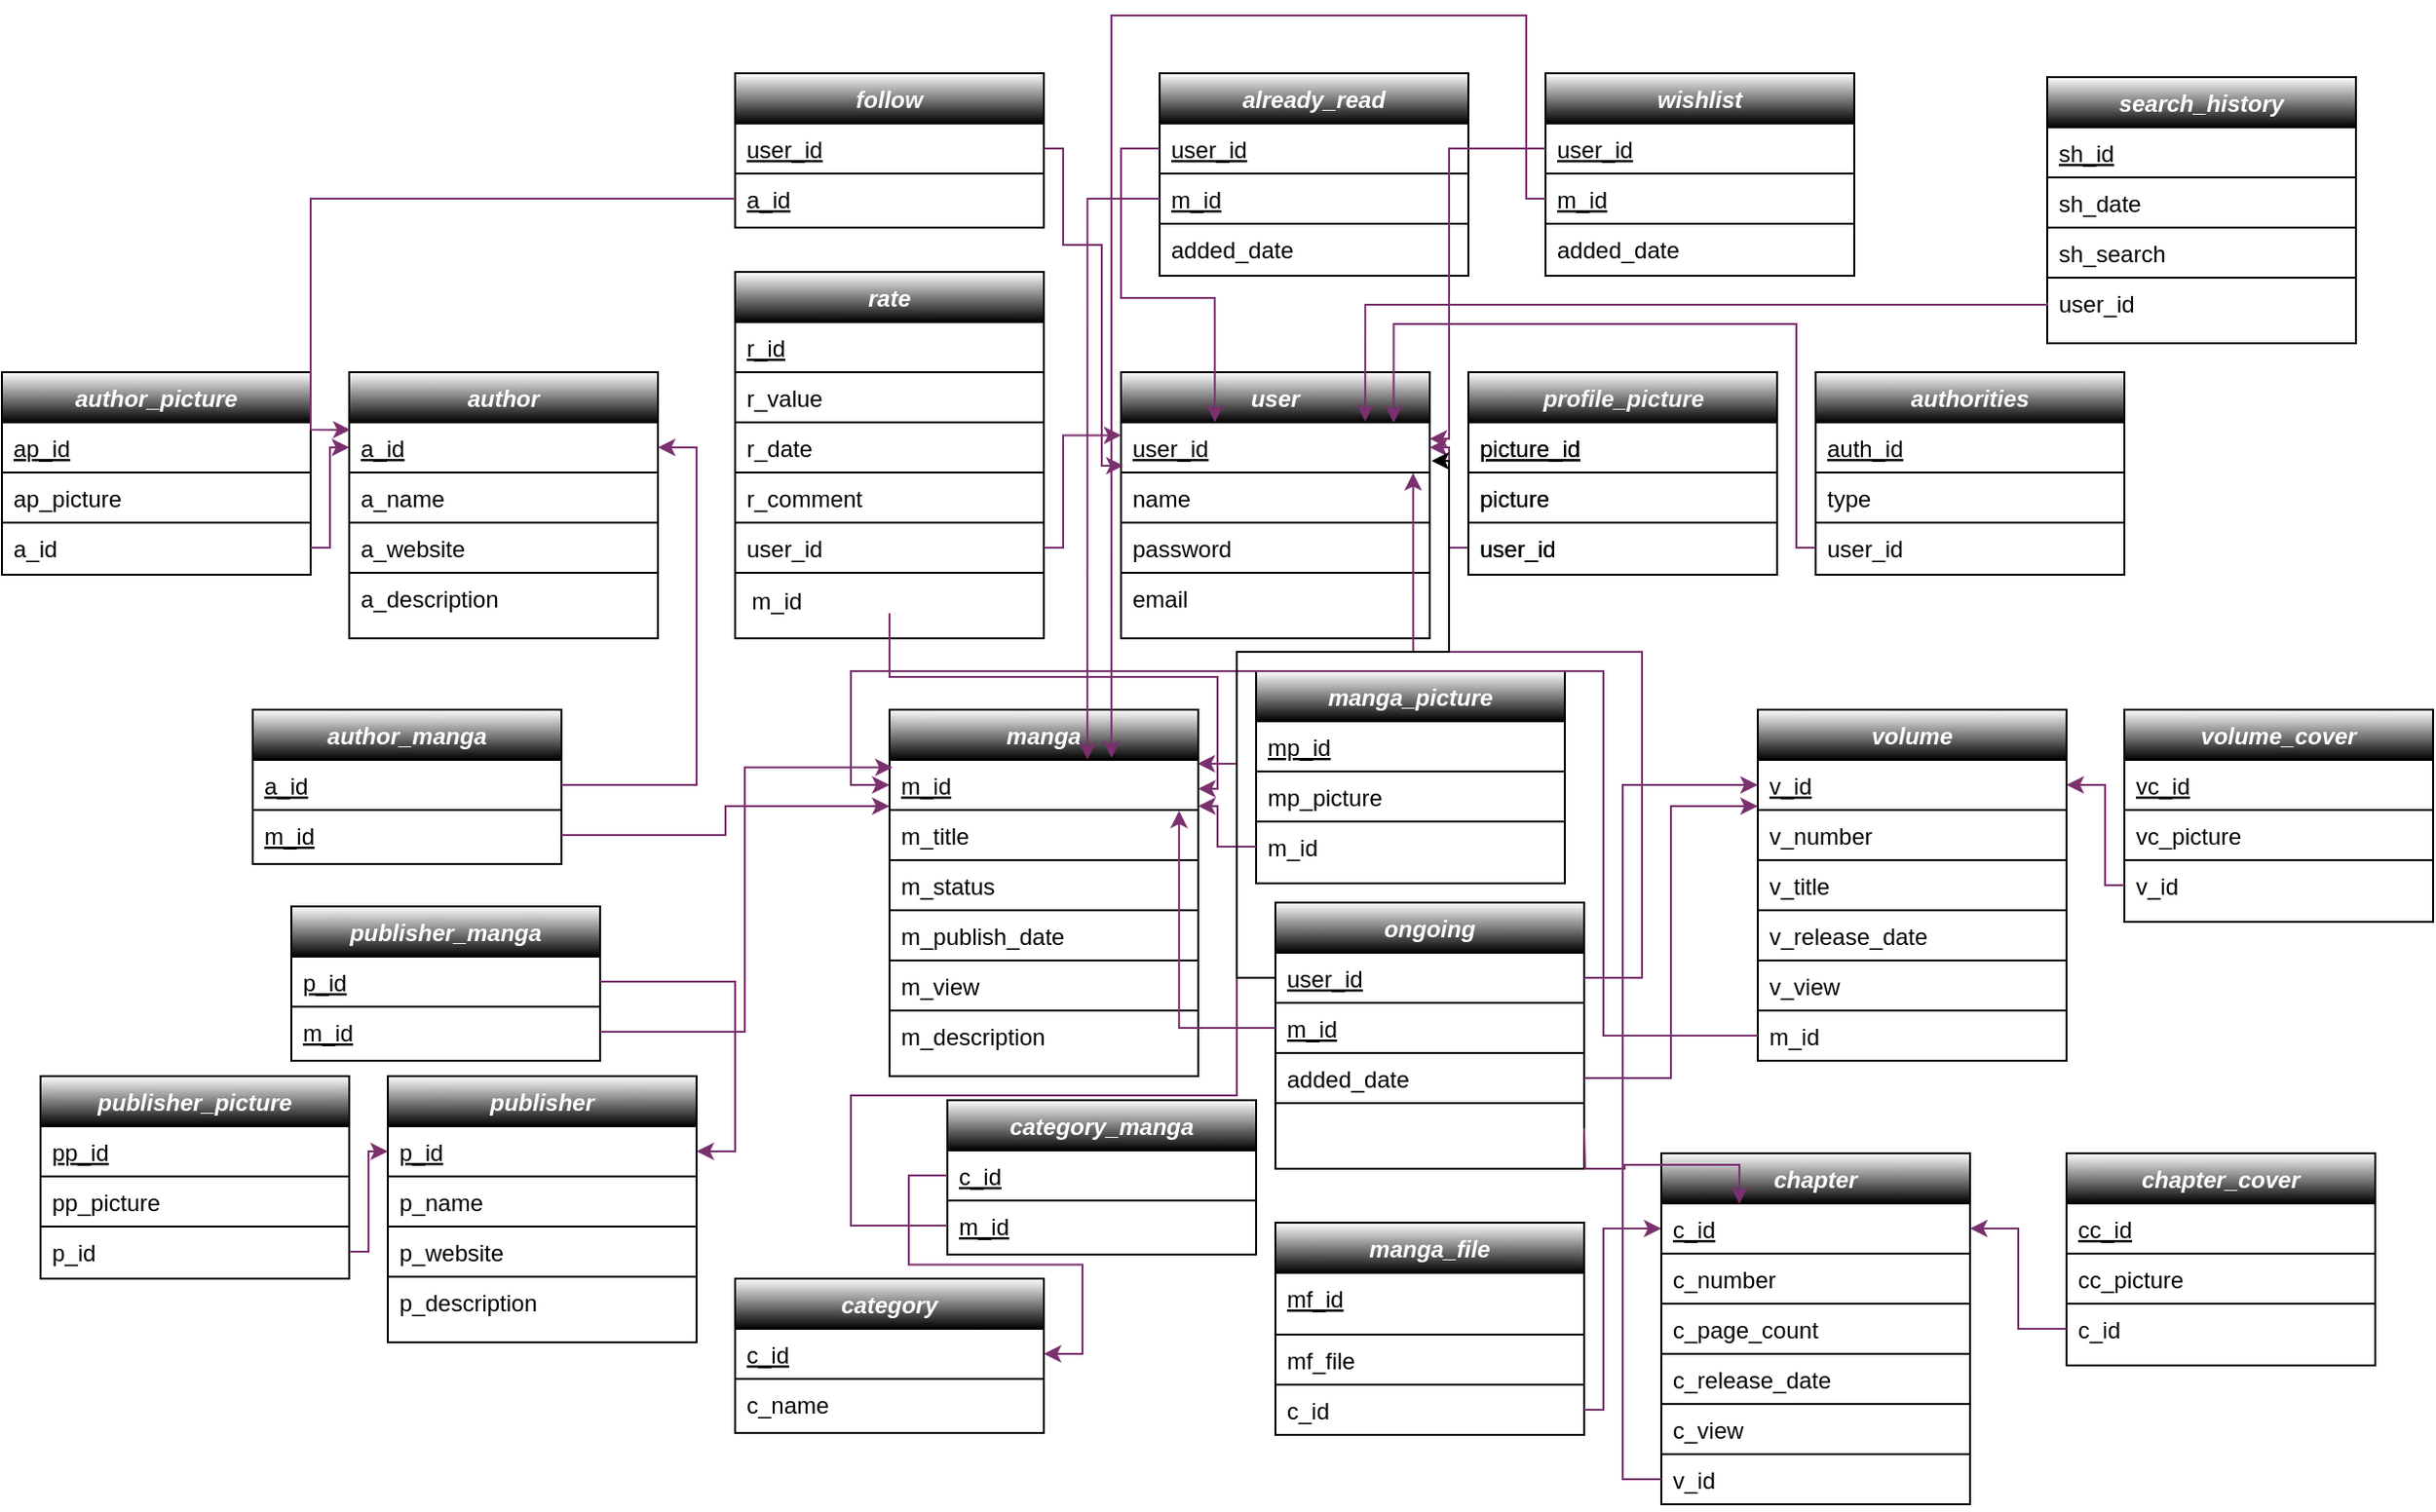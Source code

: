 <mxfile version="22.0.3" type="device">
  <diagram id="C5RBs43oDa-KdzZeNtuy" name="Page-1">
    <mxGraphModel dx="2501" dy="2005" grid="1" gridSize="10" guides="1" tooltips="1" connect="1" arrows="1" fold="1" page="1" pageScale="1" pageWidth="827" pageHeight="1169" math="0" shadow="0">
      <root>
        <mxCell id="WIyWlLk6GJQsqaUBKTNV-0" />
        <mxCell id="WIyWlLk6GJQsqaUBKTNV-1" parent="WIyWlLk6GJQsqaUBKTNV-0" />
        <mxCell id="0o2wM6-dMBCaULR7KCAT-18" value="manga" style="swimlane;fontStyle=3;align=center;verticalAlign=top;childLayout=stackLayout;horizontal=1;startSize=26;horizontalStack=0;resizeParent=1;resizeLast=0;collapsible=1;marginBottom=0;rounded=0;shadow=0;strokeWidth=1;gradientColor=default;fontColor=#FFFFFF;" parent="WIyWlLk6GJQsqaUBKTNV-1" vertex="1">
          <mxGeometry x="-120" y="190" width="160" height="190" as="geometry">
            <mxRectangle x="230" y="140" width="160" height="26" as="alternateBounds" />
          </mxGeometry>
        </mxCell>
        <mxCell id="0o2wM6-dMBCaULR7KCAT-19" value="m_id" style="text;align=left;verticalAlign=top;spacingLeft=4;spacingRight=4;overflow=hidden;rotatable=0;points=[[0,0.5],[1,0.5]];portConstraint=eastwest;fontStyle=4;strokeColor=default;" parent="0o2wM6-dMBCaULR7KCAT-18" vertex="1">
          <mxGeometry y="26" width="160" height="26" as="geometry" />
        </mxCell>
        <mxCell id="0o2wM6-dMBCaULR7KCAT-20" value="m_title" style="text;align=left;verticalAlign=top;spacingLeft=4;spacingRight=4;overflow=hidden;rotatable=0;points=[[0,0.5],[1,0.5]];portConstraint=eastwest;rounded=0;shadow=0;html=0;" parent="0o2wM6-dMBCaULR7KCAT-18" vertex="1">
          <mxGeometry y="52" width="160" height="26" as="geometry" />
        </mxCell>
        <mxCell id="0o2wM6-dMBCaULR7KCAT-21" value="m_status" style="text;align=left;verticalAlign=top;spacingLeft=4;spacingRight=4;overflow=hidden;rotatable=0;points=[[0,0.5],[1,0.5]];portConstraint=eastwest;rounded=0;shadow=0;html=0;strokeColor=default;" parent="0o2wM6-dMBCaULR7KCAT-18" vertex="1">
          <mxGeometry y="78" width="160" height="26" as="geometry" />
        </mxCell>
        <mxCell id="0o2wM6-dMBCaULR7KCAT-22" value="m_publish_date" style="text;align=left;verticalAlign=top;spacingLeft=4;spacingRight=4;overflow=hidden;rotatable=0;points=[[0,0.5],[1,0.5]];portConstraint=eastwest;rounded=0;shadow=0;html=0;strokeColor=default;" parent="0o2wM6-dMBCaULR7KCAT-18" vertex="1">
          <mxGeometry y="104" width="160" height="26" as="geometry" />
        </mxCell>
        <mxCell id="0o2wM6-dMBCaULR7KCAT-24" value="m_view" style="text;align=left;verticalAlign=top;spacingLeft=4;spacingRight=4;overflow=hidden;rotatable=0;points=[[0,0.5],[1,0.5]];portConstraint=eastwest;rounded=0;shadow=0;html=0;strokeColor=default;" parent="0o2wM6-dMBCaULR7KCAT-18" vertex="1">
          <mxGeometry y="130" width="160" height="26" as="geometry" />
        </mxCell>
        <mxCell id="0o2wM6-dMBCaULR7KCAT-25" value="m_description" style="text;align=left;verticalAlign=top;spacingLeft=4;spacingRight=4;overflow=hidden;rotatable=0;points=[[0,0.5],[1,0.5]];portConstraint=eastwest;rounded=0;shadow=0;html=0;strokeColor=none;" parent="WIyWlLk6GJQsqaUBKTNV-1" vertex="1">
          <mxGeometry x="-120" y="346" width="160" height="26" as="geometry" />
        </mxCell>
        <mxCell id="0o2wM6-dMBCaULR7KCAT-26" value="manga_picture" style="swimlane;fontStyle=3;align=center;verticalAlign=top;childLayout=stackLayout;horizontal=1;startSize=26;horizontalStack=0;resizeParent=1;resizeLast=0;collapsible=1;marginBottom=0;rounded=0;shadow=0;strokeWidth=1;fontColor=#FFFFFF;gradientColor=default;" parent="WIyWlLk6GJQsqaUBKTNV-1" vertex="1">
          <mxGeometry x="70" y="170" width="160" height="110" as="geometry">
            <mxRectangle x="130" y="380" width="160" height="26" as="alternateBounds" />
          </mxGeometry>
        </mxCell>
        <mxCell id="0o2wM6-dMBCaULR7KCAT-27" value="mp_id" style="text;align=left;verticalAlign=top;spacingLeft=4;spacingRight=4;overflow=hidden;rotatable=0;points=[[0,0.5],[1,0.5]];portConstraint=eastwest;strokeColor=default;fontStyle=4" parent="0o2wM6-dMBCaULR7KCAT-26" vertex="1">
          <mxGeometry y="26" width="160" height="26" as="geometry" />
        </mxCell>
        <mxCell id="0o2wM6-dMBCaULR7KCAT-28" value="mp_picture" style="text;align=left;verticalAlign=top;spacingLeft=4;spacingRight=4;overflow=hidden;rotatable=0;points=[[0,0.5],[1,0.5]];portConstraint=eastwest;rounded=0;shadow=0;html=0;strokeColor=default;" parent="0o2wM6-dMBCaULR7KCAT-26" vertex="1">
          <mxGeometry y="52" width="160" height="26" as="geometry" />
        </mxCell>
        <mxCell id="0o2wM6-dMBCaULR7KCAT-29" value="m_id" style="text;align=left;verticalAlign=top;spacingLeft=4;spacingRight=4;overflow=hidden;rotatable=0;points=[[0,0.5],[1,0.5]];portConstraint=eastwest;rounded=0;shadow=0;html=0;strokeColor=none;" parent="0o2wM6-dMBCaULR7KCAT-26" vertex="1">
          <mxGeometry y="78" width="160" height="26" as="geometry" />
        </mxCell>
        <mxCell id="0o2wM6-dMBCaULR7KCAT-31" style="edgeStyle=orthogonalEdgeStyle;rounded=0;orthogonalLoop=1;jettySize=auto;html=1;exitX=0;exitY=0.5;exitDx=0;exitDy=0;strokeColor=#7A316E;" parent="WIyWlLk6GJQsqaUBKTNV-1" source="0o2wM6-dMBCaULR7KCAT-29" target="0o2wM6-dMBCaULR7KCAT-19" edge="1">
          <mxGeometry relative="1" as="geometry">
            <Array as="points">
              <mxPoint x="50" y="261" />
              <mxPoint x="50" y="240" />
            </Array>
          </mxGeometry>
        </mxCell>
        <mxCell id="0o2wM6-dMBCaULR7KCAT-35" value="volume" style="swimlane;fontStyle=3;align=center;verticalAlign=top;childLayout=stackLayout;horizontal=1;startSize=26;horizontalStack=0;resizeParent=1;resizeLast=0;collapsible=1;marginBottom=0;rounded=0;shadow=0;strokeWidth=1;gradientColor=default;fontColor=#FFFFFF;" parent="WIyWlLk6GJQsqaUBKTNV-1" vertex="1">
          <mxGeometry x="330" y="190" width="160" height="182" as="geometry">
            <mxRectangle x="230" y="140" width="160" height="26" as="alternateBounds" />
          </mxGeometry>
        </mxCell>
        <mxCell id="0o2wM6-dMBCaULR7KCAT-36" value="v_id" style="text;align=left;verticalAlign=top;spacingLeft=4;spacingRight=4;overflow=hidden;rotatable=0;points=[[0,0.5],[1,0.5]];portConstraint=eastwest;fontStyle=4;strokeColor=default;" parent="0o2wM6-dMBCaULR7KCAT-35" vertex="1">
          <mxGeometry y="26" width="160" height="26" as="geometry" />
        </mxCell>
        <mxCell id="0o2wM6-dMBCaULR7KCAT-37" value="v_number" style="text;align=left;verticalAlign=top;spacingLeft=4;spacingRight=4;overflow=hidden;rotatable=0;points=[[0,0.5],[1,0.5]];portConstraint=eastwest;rounded=0;shadow=0;html=0;" parent="0o2wM6-dMBCaULR7KCAT-35" vertex="1">
          <mxGeometry y="52" width="160" height="26" as="geometry" />
        </mxCell>
        <mxCell id="0o2wM6-dMBCaULR7KCAT-38" value="v_title" style="text;align=left;verticalAlign=top;spacingLeft=4;spacingRight=4;overflow=hidden;rotatable=0;points=[[0,0.5],[1,0.5]];portConstraint=eastwest;rounded=0;shadow=0;html=0;strokeColor=default;" parent="0o2wM6-dMBCaULR7KCAT-35" vertex="1">
          <mxGeometry y="78" width="160" height="26" as="geometry" />
        </mxCell>
        <mxCell id="0o2wM6-dMBCaULR7KCAT-39" value="v_release_date" style="text;align=left;verticalAlign=top;spacingLeft=4;spacingRight=4;overflow=hidden;rotatable=0;points=[[0,0.5],[1,0.5]];portConstraint=eastwest;rounded=0;shadow=0;html=0;strokeColor=default;" parent="0o2wM6-dMBCaULR7KCAT-35" vertex="1">
          <mxGeometry y="104" width="160" height="26" as="geometry" />
        </mxCell>
        <mxCell id="0o2wM6-dMBCaULR7KCAT-40" value="v_view" style="text;align=left;verticalAlign=top;spacingLeft=4;spacingRight=4;overflow=hidden;rotatable=0;points=[[0,0.5],[1,0.5]];portConstraint=eastwest;rounded=0;shadow=0;html=0;strokeColor=default;" parent="0o2wM6-dMBCaULR7KCAT-35" vertex="1">
          <mxGeometry y="130" width="160" height="26" as="geometry" />
        </mxCell>
        <mxCell id="0o2wM6-dMBCaULR7KCAT-41" value="m_id" style="text;align=left;verticalAlign=top;spacingLeft=4;spacingRight=4;overflow=hidden;rotatable=0;points=[[0,0.5],[1,0.5]];portConstraint=eastwest;fontStyle=0;strokeColor=default;" parent="0o2wM6-dMBCaULR7KCAT-35" vertex="1">
          <mxGeometry y="156" width="160" height="26" as="geometry" />
        </mxCell>
        <mxCell id="0o2wM6-dMBCaULR7KCAT-43" value="volume_cover" style="swimlane;fontStyle=3;align=center;verticalAlign=top;childLayout=stackLayout;horizontal=1;startSize=26;horizontalStack=0;resizeParent=1;resizeLast=0;collapsible=1;marginBottom=0;rounded=0;shadow=0;strokeWidth=1;gradientColor=default;fontColor=#FFFFFF;" parent="WIyWlLk6GJQsqaUBKTNV-1" vertex="1">
          <mxGeometry x="520" y="190" width="160" height="110" as="geometry">
            <mxRectangle x="130" y="380" width="160" height="26" as="alternateBounds" />
          </mxGeometry>
        </mxCell>
        <mxCell id="0o2wM6-dMBCaULR7KCAT-44" value="vc_id" style="text;align=left;verticalAlign=top;spacingLeft=4;spacingRight=4;overflow=hidden;rotatable=0;points=[[0,0.5],[1,0.5]];portConstraint=eastwest;strokeColor=default;fontStyle=4" parent="0o2wM6-dMBCaULR7KCAT-43" vertex="1">
          <mxGeometry y="26" width="160" height="26" as="geometry" />
        </mxCell>
        <mxCell id="0o2wM6-dMBCaULR7KCAT-45" value="vc_picture" style="text;align=left;verticalAlign=top;spacingLeft=4;spacingRight=4;overflow=hidden;rotatable=0;points=[[0,0.5],[1,0.5]];portConstraint=eastwest;rounded=0;shadow=0;html=0;strokeColor=default;" parent="0o2wM6-dMBCaULR7KCAT-43" vertex="1">
          <mxGeometry y="52" width="160" height="26" as="geometry" />
        </mxCell>
        <mxCell id="0o2wM6-dMBCaULR7KCAT-46" value="v_id" style="text;align=left;verticalAlign=top;spacingLeft=4;spacingRight=4;overflow=hidden;rotatable=0;points=[[0,0.5],[1,0.5]];portConstraint=eastwest;rounded=0;shadow=0;html=0;strokeColor=none;" parent="0o2wM6-dMBCaULR7KCAT-43" vertex="1">
          <mxGeometry y="78" width="160" height="26" as="geometry" />
        </mxCell>
        <mxCell id="0o2wM6-dMBCaULR7KCAT-47" style="edgeStyle=orthogonalEdgeStyle;rounded=0;orthogonalLoop=1;jettySize=auto;html=1;exitX=0;exitY=0.5;exitDx=0;exitDy=0;entryX=1;entryY=0.5;entryDx=0;entryDy=0;strokeColor=#7A316E;" parent="WIyWlLk6GJQsqaUBKTNV-1" source="0o2wM6-dMBCaULR7KCAT-46" target="0o2wM6-dMBCaULR7KCAT-36" edge="1">
          <mxGeometry relative="1" as="geometry">
            <Array as="points">
              <mxPoint x="510" y="281" />
              <mxPoint x="510" y="229" />
            </Array>
          </mxGeometry>
        </mxCell>
        <mxCell id="0o2wM6-dMBCaULR7KCAT-53" value="profile_picture" style="swimlane;fontStyle=2;align=center;verticalAlign=top;childLayout=stackLayout;horizontal=1;startSize=26;horizontalStack=0;resizeParent=1;resizeLast=0;collapsible=1;marginBottom=0;rounded=0;shadow=0;strokeWidth=1;" parent="WIyWlLk6GJQsqaUBKTNV-1" vertex="1">
          <mxGeometry x="180" y="15" width="160" height="105" as="geometry">
            <mxRectangle x="230" y="140" width="160" height="26" as="alternateBounds" />
          </mxGeometry>
        </mxCell>
        <mxCell id="0o2wM6-dMBCaULR7KCAT-54" value="picture_id" style="text;align=left;verticalAlign=top;spacingLeft=4;spacingRight=4;overflow=hidden;rotatable=0;points=[[0,0.5],[1,0.5]];portConstraint=eastwest;fontStyle=4;strokeColor=default;" parent="0o2wM6-dMBCaULR7KCAT-53" vertex="1">
          <mxGeometry y="26" width="160" height="26" as="geometry" />
        </mxCell>
        <mxCell id="0o2wM6-dMBCaULR7KCAT-55" value="picture" style="text;align=left;verticalAlign=top;spacingLeft=4;spacingRight=4;overflow=hidden;rotatable=0;points=[[0,0.5],[1,0.5]];portConstraint=eastwest;rounded=0;shadow=0;html=0;strokeColor=default;" parent="0o2wM6-dMBCaULR7KCAT-53" vertex="1">
          <mxGeometry y="52" width="160" height="26" as="geometry" />
        </mxCell>
        <mxCell id="0o2wM6-dMBCaULR7KCAT-56" value="user_id" style="text;align=left;verticalAlign=top;spacingLeft=4;spacingRight=4;overflow=hidden;rotatable=0;points=[[0,0.5],[1,0.5]];portConstraint=eastwest;rounded=0;shadow=0;html=0;strokeColor=none;" parent="0o2wM6-dMBCaULR7KCAT-53" vertex="1">
          <mxGeometry y="78" width="160" height="26" as="geometry" />
        </mxCell>
        <mxCell id="0o2wM6-dMBCaULR7KCAT-62" style="edgeStyle=orthogonalEdgeStyle;rounded=0;orthogonalLoop=1;jettySize=auto;html=1;exitX=0;exitY=0.5;exitDx=0;exitDy=0;entryX=1;entryY=0.5;entryDx=0;entryDy=0;fillColor=#dae8fc;strokeColor=#7A316E;" parent="WIyWlLk6GJQsqaUBKTNV-1" source="0o2wM6-dMBCaULR7KCAT-56" target="0o2wM6-dMBCaULR7KCAT-49" edge="1">
          <mxGeometry relative="1" as="geometry">
            <Array as="points">
              <mxPoint x="170" y="106" />
              <mxPoint x="170" y="54" />
            </Array>
          </mxGeometry>
        </mxCell>
        <mxCell id="0o2wM6-dMBCaULR7KCAT-63" value="chapter" style="swimlane;fontStyle=3;align=center;verticalAlign=top;childLayout=stackLayout;horizontal=1;startSize=26;horizontalStack=0;resizeParent=1;resizeLast=0;collapsible=1;marginBottom=0;rounded=0;shadow=0;strokeWidth=1;fontColor=#FFFFFF;gradientColor=default;" parent="WIyWlLk6GJQsqaUBKTNV-1" vertex="1">
          <mxGeometry x="280" y="420" width="160" height="182" as="geometry">
            <mxRectangle x="230" y="140" width="160" height="26" as="alternateBounds" />
          </mxGeometry>
        </mxCell>
        <mxCell id="0o2wM6-dMBCaULR7KCAT-64" value="c_id" style="text;align=left;verticalAlign=top;spacingLeft=4;spacingRight=4;overflow=hidden;rotatable=0;points=[[0,0.5],[1,0.5]];portConstraint=eastwest;fontStyle=4;strokeColor=default;" parent="0o2wM6-dMBCaULR7KCAT-63" vertex="1">
          <mxGeometry y="26" width="160" height="26" as="geometry" />
        </mxCell>
        <mxCell id="0o2wM6-dMBCaULR7KCAT-65" value="c_number" style="text;align=left;verticalAlign=top;spacingLeft=4;spacingRight=4;overflow=hidden;rotatable=0;points=[[0,0.5],[1,0.5]];portConstraint=eastwest;rounded=0;shadow=0;html=0;" parent="0o2wM6-dMBCaULR7KCAT-63" vertex="1">
          <mxGeometry y="52" width="160" height="26" as="geometry" />
        </mxCell>
        <mxCell id="0o2wM6-dMBCaULR7KCAT-66" value="c_page_count" style="text;align=left;verticalAlign=top;spacingLeft=4;spacingRight=4;overflow=hidden;rotatable=0;points=[[0,0.5],[1,0.5]];portConstraint=eastwest;rounded=0;shadow=0;html=0;strokeColor=default;" parent="0o2wM6-dMBCaULR7KCAT-63" vertex="1">
          <mxGeometry y="78" width="160" height="26" as="geometry" />
        </mxCell>
        <mxCell id="0o2wM6-dMBCaULR7KCAT-67" value="c_release_date" style="text;align=left;verticalAlign=top;spacingLeft=4;spacingRight=4;overflow=hidden;rotatable=0;points=[[0,0.5],[1,0.5]];portConstraint=eastwest;rounded=0;shadow=0;html=0;strokeColor=default;" parent="0o2wM6-dMBCaULR7KCAT-63" vertex="1">
          <mxGeometry y="104" width="160" height="26" as="geometry" />
        </mxCell>
        <mxCell id="0o2wM6-dMBCaULR7KCAT-68" value="c_view" style="text;align=left;verticalAlign=top;spacingLeft=4;spacingRight=4;overflow=hidden;rotatable=0;points=[[0,0.5],[1,0.5]];portConstraint=eastwest;rounded=0;shadow=0;html=0;strokeColor=default;" parent="0o2wM6-dMBCaULR7KCAT-63" vertex="1">
          <mxGeometry y="130" width="160" height="26" as="geometry" />
        </mxCell>
        <mxCell id="0o2wM6-dMBCaULR7KCAT-69" value="v_id" style="text;align=left;verticalAlign=top;spacingLeft=4;spacingRight=4;overflow=hidden;rotatable=0;points=[[0,0.5],[1,0.5]];portConstraint=eastwest;fontStyle=0;strokeColor=default;" parent="0o2wM6-dMBCaULR7KCAT-63" vertex="1">
          <mxGeometry y="156" width="160" height="26" as="geometry" />
        </mxCell>
        <mxCell id="0o2wM6-dMBCaULR7KCAT-48" value="user" style="swimlane;fontStyle=3;align=center;verticalAlign=top;childLayout=stackLayout;horizontal=1;startSize=26;horizontalStack=0;resizeParent=1;resizeLast=0;collapsible=1;marginBottom=0;rounded=0;shadow=0;strokeWidth=1;fillColor=#FFFFFF;gradientColor=default;fontColor=#FFFFFF;" parent="WIyWlLk6GJQsqaUBKTNV-1" vertex="1">
          <mxGeometry y="15" width="160" height="138" as="geometry">
            <mxRectangle x="230" y="140" width="160" height="26" as="alternateBounds" />
          </mxGeometry>
        </mxCell>
        <mxCell id="0o2wM6-dMBCaULR7KCAT-49" value="user_id" style="text;align=left;verticalAlign=top;spacingLeft=4;spacingRight=4;overflow=hidden;rotatable=0;points=[[0,0.5],[1,0.5]];portConstraint=eastwest;fontStyle=4;strokeColor=default;" parent="0o2wM6-dMBCaULR7KCAT-48" vertex="1">
          <mxGeometry y="26" width="160" height="26" as="geometry" />
        </mxCell>
        <mxCell id="0o2wM6-dMBCaULR7KCAT-50" value="name" style="text;align=left;verticalAlign=top;spacingLeft=4;spacingRight=4;overflow=hidden;rotatable=0;points=[[0,0.5],[1,0.5]];portConstraint=eastwest;rounded=0;shadow=0;html=0;strokeColor=default;" parent="0o2wM6-dMBCaULR7KCAT-48" vertex="1">
          <mxGeometry y="52" width="160" height="26" as="geometry" />
        </mxCell>
        <mxCell id="0o2wM6-dMBCaULR7KCAT-52" value="password" style="text;align=left;verticalAlign=top;spacingLeft=4;spacingRight=4;overflow=hidden;rotatable=0;points=[[0,0.5],[1,0.5]];portConstraint=eastwest;rounded=0;shadow=0;html=0;strokeColor=default;" parent="0o2wM6-dMBCaULR7KCAT-48" vertex="1">
          <mxGeometry y="78" width="160" height="26" as="geometry" />
        </mxCell>
        <mxCell id="0o2wM6-dMBCaULR7KCAT-51" value="email" style="text;align=left;verticalAlign=top;spacingLeft=4;spacingRight=4;overflow=hidden;rotatable=0;points=[[0,0.5],[1,0.5]];portConstraint=eastwest;rounded=0;shadow=0;html=0;strokeColor=none;" parent="0o2wM6-dMBCaULR7KCAT-48" vertex="1">
          <mxGeometry y="104" width="160" height="26" as="geometry" />
        </mxCell>
        <mxCell id="0o2wM6-dMBCaULR7KCAT-71" style="edgeStyle=orthogonalEdgeStyle;rounded=0;orthogonalLoop=1;jettySize=auto;html=1;exitX=0;exitY=0.5;exitDx=0;exitDy=0;entryX=0;entryY=0.5;entryDx=0;entryDy=0;strokeColor=#7A316E;" parent="WIyWlLk6GJQsqaUBKTNV-1" source="0o2wM6-dMBCaULR7KCAT-69" target="0o2wM6-dMBCaULR7KCAT-36" edge="1">
          <mxGeometry relative="1" as="geometry" />
        </mxCell>
        <mxCell id="0o2wM6-dMBCaULR7KCAT-72" value="chapter_cover" style="swimlane;fontStyle=3;align=center;verticalAlign=top;childLayout=stackLayout;horizontal=1;startSize=26;horizontalStack=0;resizeParent=1;resizeLast=0;collapsible=1;marginBottom=0;rounded=0;shadow=0;strokeWidth=1;gradientColor=default;fontColor=#FFFFFF;" parent="WIyWlLk6GJQsqaUBKTNV-1" vertex="1">
          <mxGeometry x="490" y="420" width="160" height="110" as="geometry">
            <mxRectangle x="130" y="380" width="160" height="26" as="alternateBounds" />
          </mxGeometry>
        </mxCell>
        <mxCell id="0o2wM6-dMBCaULR7KCAT-73" value="cc_id" style="text;align=left;verticalAlign=top;spacingLeft=4;spacingRight=4;overflow=hidden;rotatable=0;points=[[0,0.5],[1,0.5]];portConstraint=eastwest;strokeColor=default;fontStyle=4" parent="0o2wM6-dMBCaULR7KCAT-72" vertex="1">
          <mxGeometry y="26" width="160" height="26" as="geometry" />
        </mxCell>
        <mxCell id="0o2wM6-dMBCaULR7KCAT-74" value="cc_picture" style="text;align=left;verticalAlign=top;spacingLeft=4;spacingRight=4;overflow=hidden;rotatable=0;points=[[0,0.5],[1,0.5]];portConstraint=eastwest;rounded=0;shadow=0;html=0;strokeColor=default;" parent="0o2wM6-dMBCaULR7KCAT-72" vertex="1">
          <mxGeometry y="52" width="160" height="26" as="geometry" />
        </mxCell>
        <mxCell id="0o2wM6-dMBCaULR7KCAT-75" value="c_id" style="text;align=left;verticalAlign=top;spacingLeft=4;spacingRight=4;overflow=hidden;rotatable=0;points=[[0,0.5],[1,0.5]];portConstraint=eastwest;rounded=0;shadow=0;html=0;strokeColor=none;" parent="0o2wM6-dMBCaULR7KCAT-72" vertex="1">
          <mxGeometry y="78" width="160" height="26" as="geometry" />
        </mxCell>
        <mxCell id="0o2wM6-dMBCaULR7KCAT-76" style="edgeStyle=orthogonalEdgeStyle;rounded=0;orthogonalLoop=1;jettySize=auto;html=1;exitX=0;exitY=0.5;exitDx=0;exitDy=0;entryX=1;entryY=0.5;entryDx=0;entryDy=0;strokeColor=#7A316E;" parent="WIyWlLk6GJQsqaUBKTNV-1" source="0o2wM6-dMBCaULR7KCAT-75" target="0o2wM6-dMBCaULR7KCAT-64" edge="1">
          <mxGeometry relative="1" as="geometry" />
        </mxCell>
        <mxCell id="0o2wM6-dMBCaULR7KCAT-77" value="manga_file" style="swimlane;fontStyle=3;align=center;verticalAlign=top;childLayout=stackLayout;horizontal=1;startSize=26;horizontalStack=0;resizeParent=1;resizeLast=0;collapsible=1;marginBottom=0;rounded=0;shadow=0;strokeWidth=1;fontColor=#FFFFFF;gradientColor=default;" parent="WIyWlLk6GJQsqaUBKTNV-1" vertex="1">
          <mxGeometry x="80" y="456" width="160" height="110" as="geometry">
            <mxRectangle x="130" y="380" width="160" height="26" as="alternateBounds" />
          </mxGeometry>
        </mxCell>
        <mxCell id="0o2wM6-dMBCaULR7KCAT-78" value="mf_id" style="text;align=left;verticalAlign=top;spacingLeft=4;spacingRight=4;overflow=hidden;rotatable=0;points=[[0,0.5],[1,0.5]];portConstraint=eastwest;strokeColor=default;fontStyle=4" parent="0o2wM6-dMBCaULR7KCAT-77" vertex="1">
          <mxGeometry y="26" width="160" height="32" as="geometry" />
        </mxCell>
        <mxCell id="0o2wM6-dMBCaULR7KCAT-79" value="mf_file" style="text;align=left;verticalAlign=top;spacingLeft=4;spacingRight=4;overflow=hidden;rotatable=0;points=[[0,0.5],[1,0.5]];portConstraint=eastwest;rounded=0;shadow=0;html=0;strokeColor=default;" parent="0o2wM6-dMBCaULR7KCAT-77" vertex="1">
          <mxGeometry y="58" width="160" height="26" as="geometry" />
        </mxCell>
        <mxCell id="0o2wM6-dMBCaULR7KCAT-80" value="c_id" style="text;align=left;verticalAlign=top;spacingLeft=4;spacingRight=4;overflow=hidden;rotatable=0;points=[[0,0.5],[1,0.5]];portConstraint=eastwest;rounded=0;shadow=0;html=0;strokeColor=none;" parent="0o2wM6-dMBCaULR7KCAT-77" vertex="1">
          <mxGeometry y="84" width="160" height="26" as="geometry" />
        </mxCell>
        <mxCell id="0o2wM6-dMBCaULR7KCAT-84" value="author" style="swimlane;fontStyle=3;align=center;verticalAlign=top;childLayout=stackLayout;horizontal=1;startSize=26;horizontalStack=0;resizeParent=1;resizeLast=0;collapsible=1;marginBottom=0;rounded=0;shadow=0;strokeWidth=1;gradientColor=default;fontColor=#FFFFFF;" parent="WIyWlLk6GJQsqaUBKTNV-1" vertex="1">
          <mxGeometry x="-400" y="15" width="160" height="138" as="geometry">
            <mxRectangle x="230" y="140" width="160" height="26" as="alternateBounds" />
          </mxGeometry>
        </mxCell>
        <mxCell id="0o2wM6-dMBCaULR7KCAT-85" value="a_id" style="text;align=left;verticalAlign=top;spacingLeft=4;spacingRight=4;overflow=hidden;rotatable=0;points=[[0,0.5],[1,0.5]];portConstraint=eastwest;fontStyle=4;strokeColor=default;" parent="0o2wM6-dMBCaULR7KCAT-84" vertex="1">
          <mxGeometry y="26" width="160" height="26" as="geometry" />
        </mxCell>
        <mxCell id="0o2wM6-dMBCaULR7KCAT-86" value="a_name" style="text;align=left;verticalAlign=top;spacingLeft=4;spacingRight=4;overflow=hidden;rotatable=0;points=[[0,0.5],[1,0.5]];portConstraint=eastwest;rounded=0;shadow=0;html=0;strokeColor=default;" parent="0o2wM6-dMBCaULR7KCAT-84" vertex="1">
          <mxGeometry y="52" width="160" height="26" as="geometry" />
        </mxCell>
        <mxCell id="0o2wM6-dMBCaULR7KCAT-87" value="a_website" style="text;align=left;verticalAlign=top;spacingLeft=4;spacingRight=4;overflow=hidden;rotatable=0;points=[[0,0.5],[1,0.5]];portConstraint=eastwest;rounded=0;shadow=0;html=0;strokeColor=default;" parent="0o2wM6-dMBCaULR7KCAT-84" vertex="1">
          <mxGeometry y="78" width="160" height="26" as="geometry" />
        </mxCell>
        <mxCell id="0o2wM6-dMBCaULR7KCAT-88" value="a_description" style="text;align=left;verticalAlign=top;spacingLeft=4;spacingRight=4;overflow=hidden;rotatable=0;points=[[0,0.5],[1,0.5]];portConstraint=eastwest;rounded=0;shadow=0;html=0;strokeColor=none;" parent="0o2wM6-dMBCaULR7KCAT-84" vertex="1">
          <mxGeometry y="104" width="160" height="26" as="geometry" />
        </mxCell>
        <mxCell id="0o2wM6-dMBCaULR7KCAT-90" value="profile_picture" style="swimlane;fontStyle=3;align=center;verticalAlign=top;childLayout=stackLayout;horizontal=1;startSize=26;horizontalStack=0;resizeParent=1;resizeLast=0;collapsible=1;marginBottom=0;rounded=0;shadow=0;strokeWidth=1;fontColor=#F7F7F7;gradientColor=default;html=1;" parent="WIyWlLk6GJQsqaUBKTNV-1" vertex="1">
          <mxGeometry x="180" y="15" width="160" height="105" as="geometry">
            <mxRectangle x="230" y="140" width="160" height="26" as="alternateBounds" />
          </mxGeometry>
        </mxCell>
        <mxCell id="0o2wM6-dMBCaULR7KCAT-91" value="picture_id" style="text;align=left;verticalAlign=top;spacingLeft=4;spacingRight=4;overflow=hidden;rotatable=0;points=[[0,0.5],[1,0.5]];portConstraint=eastwest;fontStyle=4;strokeColor=default;" parent="0o2wM6-dMBCaULR7KCAT-90" vertex="1">
          <mxGeometry y="26" width="160" height="26" as="geometry" />
        </mxCell>
        <mxCell id="0o2wM6-dMBCaULR7KCAT-92" value="picture" style="text;align=left;verticalAlign=top;spacingLeft=4;spacingRight=4;overflow=hidden;rotatable=0;points=[[0,0.5],[1,0.5]];portConstraint=eastwest;rounded=0;shadow=0;html=0;strokeColor=default;" parent="0o2wM6-dMBCaULR7KCAT-90" vertex="1">
          <mxGeometry y="52" width="160" height="26" as="geometry" />
        </mxCell>
        <mxCell id="0o2wM6-dMBCaULR7KCAT-93" value="user_id" style="text;align=left;verticalAlign=top;spacingLeft=4;spacingRight=4;overflow=hidden;rotatable=0;points=[[0,0.5],[1,0.5]];portConstraint=eastwest;rounded=0;shadow=0;html=0;strokeColor=none;" parent="0o2wM6-dMBCaULR7KCAT-90" vertex="1">
          <mxGeometry y="78" width="160" height="26" as="geometry" />
        </mxCell>
        <mxCell id="0o2wM6-dMBCaULR7KCAT-94" value="author_picture" style="swimlane;fontStyle=3;align=center;verticalAlign=top;childLayout=stackLayout;horizontal=1;startSize=26;horizontalStack=0;resizeParent=1;resizeLast=0;collapsible=1;marginBottom=0;rounded=0;shadow=0;strokeWidth=1;swimlaneFillColor=none;gradientColor=default;fontColor=#FFFFFF;" parent="WIyWlLk6GJQsqaUBKTNV-1" vertex="1">
          <mxGeometry x="-580" y="15" width="160" height="105" as="geometry">
            <mxRectangle x="230" y="140" width="160" height="26" as="alternateBounds" />
          </mxGeometry>
        </mxCell>
        <mxCell id="0o2wM6-dMBCaULR7KCAT-95" value="ap_id" style="text;align=left;verticalAlign=top;spacingLeft=4;spacingRight=4;overflow=hidden;rotatable=0;points=[[0,0.5],[1,0.5]];portConstraint=eastwest;fontStyle=4;strokeColor=default;" parent="0o2wM6-dMBCaULR7KCAT-94" vertex="1">
          <mxGeometry y="26" width="160" height="26" as="geometry" />
        </mxCell>
        <mxCell id="0o2wM6-dMBCaULR7KCAT-96" value="ap_picture" style="text;align=left;verticalAlign=top;spacingLeft=4;spacingRight=4;overflow=hidden;rotatable=0;points=[[0,0.5],[1,0.5]];portConstraint=eastwest;rounded=0;shadow=0;html=0;strokeColor=default;" parent="0o2wM6-dMBCaULR7KCAT-94" vertex="1">
          <mxGeometry y="52" width="160" height="26" as="geometry" />
        </mxCell>
        <mxCell id="0o2wM6-dMBCaULR7KCAT-97" value="a_id" style="text;align=left;verticalAlign=top;spacingLeft=4;spacingRight=4;overflow=hidden;rotatable=0;points=[[0,0.5],[1,0.5]];portConstraint=eastwest;rounded=0;shadow=0;html=0;strokeColor=none;" parent="0o2wM6-dMBCaULR7KCAT-94" vertex="1">
          <mxGeometry y="78" width="160" height="26" as="geometry" />
        </mxCell>
        <mxCell id="0o2wM6-dMBCaULR7KCAT-99" style="edgeStyle=orthogonalEdgeStyle;rounded=0;orthogonalLoop=1;jettySize=auto;html=1;exitX=1;exitY=0.5;exitDx=0;exitDy=0;entryX=0;entryY=0.5;entryDx=0;entryDy=0;fillColor=#dae8fc;strokeColor=#7A316E;" parent="WIyWlLk6GJQsqaUBKTNV-1" source="0o2wM6-dMBCaULR7KCAT-97" target="0o2wM6-dMBCaULR7KCAT-85" edge="1">
          <mxGeometry relative="1" as="geometry">
            <Array as="points">
              <mxPoint x="-410" y="106" />
              <mxPoint x="-410" y="54" />
            </Array>
          </mxGeometry>
        </mxCell>
        <mxCell id="0o2wM6-dMBCaULR7KCAT-100" style="edgeStyle=orthogonalEdgeStyle;rounded=0;orthogonalLoop=1;jettySize=auto;html=1;exitX=0;exitY=0.5;exitDx=0;exitDy=0;entryX=0;entryY=0.5;entryDx=0;entryDy=0;strokeColor=#7A316E;" parent="WIyWlLk6GJQsqaUBKTNV-1" source="0o2wM6-dMBCaULR7KCAT-41" target="0o2wM6-dMBCaULR7KCAT-19" edge="1">
          <mxGeometry relative="1" as="geometry">
            <Array as="points">
              <mxPoint x="250" y="359" />
              <mxPoint x="250" y="170" />
              <mxPoint x="-140" y="170" />
              <mxPoint x="-140" y="229" />
            </Array>
          </mxGeometry>
        </mxCell>
        <mxCell id="0o2wM6-dMBCaULR7KCAT-101" value="author_manga" style="swimlane;fontStyle=3;align=center;verticalAlign=top;childLayout=stackLayout;horizontal=1;startSize=26;horizontalStack=0;resizeParent=1;resizeLast=0;collapsible=1;marginBottom=0;rounded=0;shadow=0;strokeWidth=1;gradientColor=default;fontColor=#FFFFFF;" parent="WIyWlLk6GJQsqaUBKTNV-1" vertex="1">
          <mxGeometry x="-450" y="190" width="160" height="80" as="geometry">
            <mxRectangle x="230" y="140" width="160" height="26" as="alternateBounds" />
          </mxGeometry>
        </mxCell>
        <mxCell id="0o2wM6-dMBCaULR7KCAT-102" value="a_id" style="text;align=left;verticalAlign=top;spacingLeft=4;spacingRight=4;overflow=hidden;rotatable=0;points=[[0,0.5],[1,0.5]];portConstraint=eastwest;fontStyle=4;strokeColor=default;" parent="0o2wM6-dMBCaULR7KCAT-101" vertex="1">
          <mxGeometry y="26" width="160" height="26" as="geometry" />
        </mxCell>
        <mxCell id="0o2wM6-dMBCaULR7KCAT-103" value="m_id" style="text;align=left;verticalAlign=top;spacingLeft=4;spacingRight=4;overflow=hidden;rotatable=0;points=[[0,0.5],[1,0.5]];portConstraint=eastwest;rounded=0;shadow=0;html=0;strokeColor=none;fontStyle=4" parent="0o2wM6-dMBCaULR7KCAT-101" vertex="1">
          <mxGeometry y="52" width="160" height="26" as="geometry" />
        </mxCell>
        <mxCell id="0o2wM6-dMBCaULR7KCAT-106" style="edgeStyle=orthogonalEdgeStyle;rounded=0;orthogonalLoop=1;jettySize=auto;html=1;exitX=1;exitY=0.5;exitDx=0;exitDy=0;entryX=0;entryY=-0.077;entryDx=0;entryDy=0;entryPerimeter=0;fillColor=#dae8fc;strokeColor=#7A316E;" parent="WIyWlLk6GJQsqaUBKTNV-1" source="0o2wM6-dMBCaULR7KCAT-103" target="0o2wM6-dMBCaULR7KCAT-20" edge="1">
          <mxGeometry relative="1" as="geometry" />
        </mxCell>
        <mxCell id="0o2wM6-dMBCaULR7KCAT-113" value="publisher" style="swimlane;fontStyle=3;align=center;verticalAlign=top;childLayout=stackLayout;horizontal=1;startSize=26;horizontalStack=0;resizeParent=1;resizeLast=0;collapsible=1;marginBottom=0;rounded=0;shadow=0;strokeWidth=1;fontColor=#FFFFFF;gradientColor=default;" parent="WIyWlLk6GJQsqaUBKTNV-1" vertex="1">
          <mxGeometry x="-380" y="380" width="160" height="138" as="geometry">
            <mxRectangle x="230" y="140" width="160" height="26" as="alternateBounds" />
          </mxGeometry>
        </mxCell>
        <mxCell id="0o2wM6-dMBCaULR7KCAT-114" value="p_id" style="text;align=left;verticalAlign=top;spacingLeft=4;spacingRight=4;overflow=hidden;rotatable=0;points=[[0,0.5],[1,0.5]];portConstraint=eastwest;fontStyle=4;strokeColor=default;" parent="0o2wM6-dMBCaULR7KCAT-113" vertex="1">
          <mxGeometry y="26" width="160" height="26" as="geometry" />
        </mxCell>
        <mxCell id="0o2wM6-dMBCaULR7KCAT-115" value="p_name" style="text;align=left;verticalAlign=top;spacingLeft=4;spacingRight=4;overflow=hidden;rotatable=0;points=[[0,0.5],[1,0.5]];portConstraint=eastwest;rounded=0;shadow=0;html=0;strokeColor=default;" parent="0o2wM6-dMBCaULR7KCAT-113" vertex="1">
          <mxGeometry y="52" width="160" height="26" as="geometry" />
        </mxCell>
        <mxCell id="0o2wM6-dMBCaULR7KCAT-116" value="p_website" style="text;align=left;verticalAlign=top;spacingLeft=4;spacingRight=4;overflow=hidden;rotatable=0;points=[[0,0.5],[1,0.5]];portConstraint=eastwest;rounded=0;shadow=0;html=0;strokeColor=default;" parent="0o2wM6-dMBCaULR7KCAT-113" vertex="1">
          <mxGeometry y="78" width="160" height="26" as="geometry" />
        </mxCell>
        <mxCell id="0o2wM6-dMBCaULR7KCAT-117" value="p_description" style="text;align=left;verticalAlign=top;spacingLeft=4;spacingRight=4;overflow=hidden;rotatable=0;points=[[0,0.5],[1,0.5]];portConstraint=eastwest;rounded=0;shadow=0;html=0;strokeColor=none;" parent="0o2wM6-dMBCaULR7KCAT-113" vertex="1">
          <mxGeometry y="104" width="160" height="26" as="geometry" />
        </mxCell>
        <mxCell id="0o2wM6-dMBCaULR7KCAT-118" value="publisher_picture" style="swimlane;fontStyle=3;align=center;verticalAlign=top;childLayout=stackLayout;horizontal=1;startSize=26;horizontalStack=0;resizeParent=1;resizeLast=0;collapsible=1;marginBottom=0;rounded=0;shadow=0;strokeWidth=1;fontColor=#FFFFFF;gradientColor=default;" parent="WIyWlLk6GJQsqaUBKTNV-1" vertex="1">
          <mxGeometry x="-560" y="380" width="160" height="105" as="geometry">
            <mxRectangle x="230" y="140" width="160" height="26" as="alternateBounds" />
          </mxGeometry>
        </mxCell>
        <mxCell id="0o2wM6-dMBCaULR7KCAT-119" value="pp_id" style="text;align=left;verticalAlign=top;spacingLeft=4;spacingRight=4;overflow=hidden;rotatable=0;points=[[0,0.5],[1,0.5]];portConstraint=eastwest;fontStyle=4;strokeColor=default;" parent="0o2wM6-dMBCaULR7KCAT-118" vertex="1">
          <mxGeometry y="26" width="160" height="26" as="geometry" />
        </mxCell>
        <mxCell id="0o2wM6-dMBCaULR7KCAT-120" value="pp_picture" style="text;align=left;verticalAlign=top;spacingLeft=4;spacingRight=4;overflow=hidden;rotatable=0;points=[[0,0.5],[1,0.5]];portConstraint=eastwest;rounded=0;shadow=0;html=0;strokeColor=default;" parent="0o2wM6-dMBCaULR7KCAT-118" vertex="1">
          <mxGeometry y="52" width="160" height="26" as="geometry" />
        </mxCell>
        <mxCell id="0o2wM6-dMBCaULR7KCAT-121" value="p_id" style="text;align=left;verticalAlign=top;spacingLeft=4;spacingRight=4;overflow=hidden;rotatable=0;points=[[0,0.5],[1,0.5]];portConstraint=eastwest;rounded=0;shadow=0;html=0;strokeColor=none;" parent="0o2wM6-dMBCaULR7KCAT-118" vertex="1">
          <mxGeometry y="78" width="160" height="26" as="geometry" />
        </mxCell>
        <mxCell id="0o2wM6-dMBCaULR7KCAT-122" value="category_manga" style="swimlane;fontStyle=3;align=center;verticalAlign=top;childLayout=stackLayout;horizontal=1;startSize=26;horizontalStack=0;resizeParent=1;resizeLast=0;collapsible=1;marginBottom=0;rounded=0;shadow=0;strokeWidth=1;fontColor=#FFFFFF;swimlaneFillColor=none;gradientColor=default;" parent="WIyWlLk6GJQsqaUBKTNV-1" vertex="1">
          <mxGeometry x="-90" y="392.5" width="160" height="80" as="geometry">
            <mxRectangle x="230" y="140" width="160" height="26" as="alternateBounds" />
          </mxGeometry>
        </mxCell>
        <mxCell id="0o2wM6-dMBCaULR7KCAT-123" value="c_id" style="text;align=left;verticalAlign=top;spacingLeft=4;spacingRight=4;overflow=hidden;rotatable=0;points=[[0,0.5],[1,0.5]];portConstraint=eastwest;fontStyle=4;strokeColor=default;" parent="0o2wM6-dMBCaULR7KCAT-122" vertex="1">
          <mxGeometry y="26" width="160" height="26" as="geometry" />
        </mxCell>
        <mxCell id="0o2wM6-dMBCaULR7KCAT-124" value="m_id" style="text;align=left;verticalAlign=top;spacingLeft=4;spacingRight=4;overflow=hidden;rotatable=0;points=[[0,0.5],[1,0.5]];portConstraint=eastwest;rounded=0;shadow=0;html=0;strokeColor=none;fontStyle=4" parent="0o2wM6-dMBCaULR7KCAT-122" vertex="1">
          <mxGeometry y="52" width="160" height="26" as="geometry" />
        </mxCell>
        <mxCell id="0o2wM6-dMBCaULR7KCAT-127" style="edgeStyle=orthogonalEdgeStyle;rounded=0;orthogonalLoop=1;jettySize=auto;html=1;exitX=1;exitY=0.5;exitDx=0;exitDy=0;entryX=0;entryY=0.5;entryDx=0;entryDy=0;strokeColor=#7A316E;" parent="WIyWlLk6GJQsqaUBKTNV-1" source="0o2wM6-dMBCaULR7KCAT-121" target="0o2wM6-dMBCaULR7KCAT-114" edge="1">
          <mxGeometry relative="1" as="geometry">
            <Array as="points">
              <mxPoint x="-390" y="471" />
              <mxPoint x="-390" y="419" />
            </Array>
          </mxGeometry>
        </mxCell>
        <mxCell id="0o2wM6-dMBCaULR7KCAT-133" style="edgeStyle=orthogonalEdgeStyle;rounded=0;orthogonalLoop=1;jettySize=auto;html=1;exitX=1;exitY=0.5;exitDx=0;exitDy=0;entryX=1;entryY=0.5;entryDx=0;entryDy=0;fillColor=#dae8fc;strokeColor=#7A316E;" parent="WIyWlLk6GJQsqaUBKTNV-1" source="0o2wM6-dMBCaULR7KCAT-102" target="0o2wM6-dMBCaULR7KCAT-85" edge="1">
          <mxGeometry relative="1" as="geometry" />
        </mxCell>
        <mxCell id="0o2wM6-dMBCaULR7KCAT-134" value="category" style="swimlane;fontStyle=3;align=center;verticalAlign=top;childLayout=stackLayout;horizontal=1;startSize=26;horizontalStack=0;resizeParent=1;resizeLast=0;collapsible=1;marginBottom=0;rounded=0;shadow=0;strokeWidth=1;fontColor=#FFFFFF;gradientColor=default;" parent="WIyWlLk6GJQsqaUBKTNV-1" vertex="1">
          <mxGeometry x="-200" y="485" width="160" height="80" as="geometry">
            <mxRectangle x="230" y="140" width="160" height="26" as="alternateBounds" />
          </mxGeometry>
        </mxCell>
        <mxCell id="0o2wM6-dMBCaULR7KCAT-135" value="c_id" style="text;align=left;verticalAlign=top;spacingLeft=4;spacingRight=4;overflow=hidden;rotatable=0;points=[[0,0.5],[1,0.5]];portConstraint=eastwest;fontStyle=4;strokeColor=default;" parent="0o2wM6-dMBCaULR7KCAT-134" vertex="1">
          <mxGeometry y="26" width="160" height="26" as="geometry" />
        </mxCell>
        <mxCell id="0o2wM6-dMBCaULR7KCAT-136" value="c_name" style="text;align=left;verticalAlign=top;spacingLeft=4;spacingRight=4;overflow=hidden;rotatable=0;points=[[0,0.5],[1,0.5]];portConstraint=eastwest;rounded=0;shadow=0;html=0;strokeColor=none;" parent="0o2wM6-dMBCaULR7KCAT-134" vertex="1">
          <mxGeometry y="52" width="160" height="26" as="geometry" />
        </mxCell>
        <mxCell id="0o2wM6-dMBCaULR7KCAT-140" value="publisher_manga" style="swimlane;fontStyle=3;align=center;verticalAlign=top;childLayout=stackLayout;horizontal=1;startSize=26;horizontalStack=0;resizeParent=1;resizeLast=0;collapsible=1;marginBottom=0;rounded=0;shadow=0;strokeWidth=1;fontColor=#FFFFFF;gradientColor=default;" parent="WIyWlLk6GJQsqaUBKTNV-1" vertex="1">
          <mxGeometry x="-430" y="292" width="160" height="80" as="geometry">
            <mxRectangle x="230" y="140" width="160" height="26" as="alternateBounds" />
          </mxGeometry>
        </mxCell>
        <mxCell id="0o2wM6-dMBCaULR7KCAT-141" value="p_id" style="text;align=left;verticalAlign=top;spacingLeft=4;spacingRight=4;overflow=hidden;rotatable=0;points=[[0,0.5],[1,0.5]];portConstraint=eastwest;fontStyle=4;strokeColor=default;" parent="0o2wM6-dMBCaULR7KCAT-140" vertex="1">
          <mxGeometry y="26" width="160" height="26" as="geometry" />
        </mxCell>
        <mxCell id="0o2wM6-dMBCaULR7KCAT-142" value="m_id" style="text;align=left;verticalAlign=top;spacingLeft=4;spacingRight=4;overflow=hidden;rotatable=0;points=[[0,0.5],[1,0.5]];portConstraint=eastwest;rounded=0;shadow=0;html=0;strokeColor=none;fontStyle=4" parent="0o2wM6-dMBCaULR7KCAT-140" vertex="1">
          <mxGeometry y="52" width="160" height="26" as="geometry" />
        </mxCell>
        <mxCell id="0o2wM6-dMBCaULR7KCAT-143" style="edgeStyle=orthogonalEdgeStyle;rounded=0;orthogonalLoop=1;jettySize=auto;html=1;exitX=1;exitY=0.5;exitDx=0;exitDy=0;entryX=1;entryY=0.5;entryDx=0;entryDy=0;strokeColor=#7A316E;" parent="WIyWlLk6GJQsqaUBKTNV-1" source="0o2wM6-dMBCaULR7KCAT-141" target="0o2wM6-dMBCaULR7KCAT-114" edge="1">
          <mxGeometry relative="1" as="geometry" />
        </mxCell>
        <mxCell id="0o2wM6-dMBCaULR7KCAT-144" style="edgeStyle=orthogonalEdgeStyle;rounded=0;orthogonalLoop=1;jettySize=auto;html=1;exitX=1;exitY=0.5;exitDx=0;exitDy=0;entryX=0.01;entryY=0.149;entryDx=0;entryDy=0;entryPerimeter=0;strokeColor=#7A316E;" parent="WIyWlLk6GJQsqaUBKTNV-1" source="0o2wM6-dMBCaULR7KCAT-142" target="0o2wM6-dMBCaULR7KCAT-19" edge="1">
          <mxGeometry relative="1" as="geometry" />
        </mxCell>
        <mxCell id="0o2wM6-dMBCaULR7KCAT-145" style="edgeStyle=orthogonalEdgeStyle;rounded=0;orthogonalLoop=1;jettySize=auto;html=1;exitX=0;exitY=0.5;exitDx=0;exitDy=0;strokeColor=#7A316E;" parent="WIyWlLk6GJQsqaUBKTNV-1" source="0o2wM6-dMBCaULR7KCAT-123" target="0o2wM6-dMBCaULR7KCAT-135" edge="1">
          <mxGeometry relative="1" as="geometry" />
        </mxCell>
        <mxCell id="0o2wM6-dMBCaULR7KCAT-148" style="edgeStyle=orthogonalEdgeStyle;rounded=0;orthogonalLoop=1;jettySize=auto;html=1;exitX=0;exitY=0.5;exitDx=0;exitDy=0;entryX=0.998;entryY=0.077;entryDx=0;entryDy=0;entryPerimeter=0;strokeColor=#7A316E;" parent="WIyWlLk6GJQsqaUBKTNV-1" source="0o2wM6-dMBCaULR7KCAT-124" target="0o2wM6-dMBCaULR7KCAT-19" edge="1">
          <mxGeometry relative="1" as="geometry">
            <Array as="points">
              <mxPoint x="-140" y="458" />
              <mxPoint x="-140" y="390" />
              <mxPoint x="60" y="390" />
              <mxPoint x="60" y="218" />
            </Array>
          </mxGeometry>
        </mxCell>
        <mxCell id="0o2wM6-dMBCaULR7KCAT-149" value="follow" style="swimlane;fontStyle=3;align=center;verticalAlign=top;childLayout=stackLayout;horizontal=1;startSize=26;horizontalStack=0;resizeParent=1;resizeLast=0;collapsible=1;marginBottom=0;rounded=0;shadow=0;strokeWidth=1;gradientColor=default;fontColor=#FAFAFA;" parent="WIyWlLk6GJQsqaUBKTNV-1" vertex="1">
          <mxGeometry x="-200" y="-140" width="160" height="80" as="geometry">
            <mxRectangle x="230" y="140" width="160" height="26" as="alternateBounds" />
          </mxGeometry>
        </mxCell>
        <mxCell id="0o2wM6-dMBCaULR7KCAT-150" value="user_id" style="text;align=left;verticalAlign=top;spacingLeft=4;spacingRight=4;overflow=hidden;rotatable=0;points=[[0,0.5],[1,0.5]];portConstraint=eastwest;fontStyle=4;strokeColor=default;" parent="0o2wM6-dMBCaULR7KCAT-149" vertex="1">
          <mxGeometry y="26" width="160" height="26" as="geometry" />
        </mxCell>
        <mxCell id="0o2wM6-dMBCaULR7KCAT-151" value="a_id" style="text;align=left;verticalAlign=top;spacingLeft=4;spacingRight=4;overflow=hidden;rotatable=0;points=[[0,0.5],[1,0.5]];portConstraint=eastwest;rounded=0;shadow=0;html=0;strokeColor=none;fontStyle=4" parent="0o2wM6-dMBCaULR7KCAT-149" vertex="1">
          <mxGeometry y="52" width="160" height="26" as="geometry" />
        </mxCell>
        <mxCell id="0o2wM6-dMBCaULR7KCAT-152" style="edgeStyle=orthogonalEdgeStyle;rounded=0;orthogonalLoop=1;jettySize=auto;html=1;exitX=1;exitY=0.5;exitDx=0;exitDy=0;entryX=0.008;entryY=0.865;entryDx=0;entryDy=0;entryPerimeter=0;fillColor=#dae8fc;strokeColor=#7A316E;" parent="WIyWlLk6GJQsqaUBKTNV-1" source="0o2wM6-dMBCaULR7KCAT-150" target="0o2wM6-dMBCaULR7KCAT-49" edge="1">
          <mxGeometry relative="1" as="geometry">
            <Array as="points">
              <mxPoint x="-30" y="-101" />
              <mxPoint x="-30" y="-51" />
              <mxPoint x="-10" y="-51" />
              <mxPoint x="-10" y="64" />
            </Array>
          </mxGeometry>
        </mxCell>
        <mxCell id="0o2wM6-dMBCaULR7KCAT-153" style="edgeStyle=orthogonalEdgeStyle;rounded=0;orthogonalLoop=1;jettySize=auto;html=1;exitX=0;exitY=0.5;exitDx=0;exitDy=0;entryX=0.004;entryY=0.147;entryDx=0;entryDy=0;entryPerimeter=0;fillColor=#dae8fc;strokeColor=#7A316E;" parent="WIyWlLk6GJQsqaUBKTNV-1" source="0o2wM6-dMBCaULR7KCAT-151" target="0o2wM6-dMBCaULR7KCAT-85" edge="1">
          <mxGeometry relative="1" as="geometry" />
        </mxCell>
        <mxCell id="0o2wM6-dMBCaULR7KCAT-155" value="rate" style="swimlane;fontStyle=3;align=center;verticalAlign=top;childLayout=stackLayout;horizontal=1;startSize=26;horizontalStack=0;resizeParent=1;resizeLast=0;collapsible=1;marginBottom=0;rounded=0;shadow=0;strokeWidth=1;gradientColor=default;fontColor=#FFFFFF;" parent="WIyWlLk6GJQsqaUBKTNV-1" vertex="1">
          <mxGeometry x="-200" y="-37" width="160" height="190" as="geometry">
            <mxRectangle x="230" y="140" width="160" height="26" as="alternateBounds" />
          </mxGeometry>
        </mxCell>
        <mxCell id="0o2wM6-dMBCaULR7KCAT-156" value="r_id" style="text;align=left;verticalAlign=top;spacingLeft=4;spacingRight=4;overflow=hidden;rotatable=0;points=[[0,0.5],[1,0.5]];portConstraint=eastwest;fontStyle=4;strokeColor=default;" parent="0o2wM6-dMBCaULR7KCAT-155" vertex="1">
          <mxGeometry y="26" width="160" height="26" as="geometry" />
        </mxCell>
        <mxCell id="0o2wM6-dMBCaULR7KCAT-157" value="r_value" style="text;align=left;verticalAlign=top;spacingLeft=4;spacingRight=4;overflow=hidden;rotatable=0;points=[[0,0.5],[1,0.5]];portConstraint=eastwest;rounded=0;shadow=0;html=0;" parent="0o2wM6-dMBCaULR7KCAT-155" vertex="1">
          <mxGeometry y="52" width="160" height="26" as="geometry" />
        </mxCell>
        <mxCell id="0o2wM6-dMBCaULR7KCAT-158" value="r_date" style="text;align=left;verticalAlign=top;spacingLeft=4;spacingRight=4;overflow=hidden;rotatable=0;points=[[0,0.5],[1,0.5]];portConstraint=eastwest;rounded=0;shadow=0;html=0;strokeColor=default;" parent="0o2wM6-dMBCaULR7KCAT-155" vertex="1">
          <mxGeometry y="78" width="160" height="26" as="geometry" />
        </mxCell>
        <mxCell id="0o2wM6-dMBCaULR7KCAT-159" value="r_comment" style="text;align=left;verticalAlign=top;spacingLeft=4;spacingRight=4;overflow=hidden;rotatable=0;points=[[0,0.5],[1,0.5]];portConstraint=eastwest;rounded=0;shadow=0;html=0;strokeColor=default;" parent="0o2wM6-dMBCaULR7KCAT-155" vertex="1">
          <mxGeometry y="104" width="160" height="26" as="geometry" />
        </mxCell>
        <mxCell id="0o2wM6-dMBCaULR7KCAT-160" value="user_id" style="text;align=left;verticalAlign=top;spacingLeft=4;spacingRight=4;overflow=hidden;rotatable=0;points=[[0,0.5],[1,0.5]];portConstraint=eastwest;rounded=0;shadow=0;html=0;strokeColor=default;" parent="0o2wM6-dMBCaULR7KCAT-155" vertex="1">
          <mxGeometry y="130" width="160" height="26" as="geometry" />
        </mxCell>
        <mxCell id="0o2wM6-dMBCaULR7KCAT-162" style="edgeStyle=orthogonalEdgeStyle;rounded=0;orthogonalLoop=1;jettySize=auto;html=1;exitX=1;exitY=0.5;exitDx=0;exitDy=0;entryX=0.001;entryY=0.258;entryDx=0;entryDy=0;entryPerimeter=0;fillColor=#dae8fc;strokeColor=#7A316E;" parent="WIyWlLk6GJQsqaUBKTNV-1" source="0o2wM6-dMBCaULR7KCAT-160" target="0o2wM6-dMBCaULR7KCAT-49" edge="1">
          <mxGeometry relative="1" as="geometry">
            <Array as="points">
              <mxPoint x="-30" y="106" />
              <mxPoint x="-30" y="48" />
            </Array>
          </mxGeometry>
        </mxCell>
        <mxCell id="0o2wM6-dMBCaULR7KCAT-164" value="" style="edgeStyle=orthogonalEdgeStyle;rounded=0;orthogonalLoop=1;jettySize=auto;html=1;entryX=1;entryY=0.923;entryDx=0;entryDy=0;entryPerimeter=0;strokeColor=#7A316E;" parent="WIyWlLk6GJQsqaUBKTNV-1" edge="1">
          <mxGeometry relative="1" as="geometry">
            <Array as="points">
              <mxPoint x="-120" y="173" />
              <mxPoint x="50" y="173" />
              <mxPoint x="50" y="231" />
            </Array>
            <mxPoint x="-120.0" y="140" as="sourcePoint" />
            <mxPoint x="40.0" y="230.998" as="targetPoint" />
          </mxGeometry>
        </mxCell>
        <mxCell id="0o2wM6-dMBCaULR7KCAT-161" value="&amp;nbsp; m_id" style="text;html=1;align=left;verticalAlign=middle;resizable=0;points=[];autosize=1;strokeColor=none;fillColor=none;" parent="WIyWlLk6GJQsqaUBKTNV-1" vertex="1">
          <mxGeometry x="-200" y="119" width="160" height="30" as="geometry" />
        </mxCell>
        <mxCell id="0o2wM6-dMBCaULR7KCAT-165" value="already_read" style="swimlane;fontStyle=3;align=center;verticalAlign=top;childLayout=stackLayout;horizontal=1;startSize=26;horizontalStack=0;resizeParent=1;resizeLast=0;collapsible=1;marginBottom=0;rounded=0;shadow=0;strokeWidth=1;fillColor=#FFFFFF;fontColor=#FFFFFF;gradientColor=default;" parent="WIyWlLk6GJQsqaUBKTNV-1" vertex="1">
          <mxGeometry x="20" y="-140" width="160" height="105" as="geometry">
            <mxRectangle x="230" y="140" width="160" height="26" as="alternateBounds" />
          </mxGeometry>
        </mxCell>
        <mxCell id="0o2wM6-dMBCaULR7KCAT-166" value="user_id" style="text;align=left;verticalAlign=top;spacingLeft=4;spacingRight=4;overflow=hidden;rotatable=0;points=[[0,0.5],[1,0.5]];portConstraint=eastwest;fontStyle=4;strokeColor=default;" parent="0o2wM6-dMBCaULR7KCAT-165" vertex="1">
          <mxGeometry y="26" width="160" height="26" as="geometry" />
        </mxCell>
        <mxCell id="0o2wM6-dMBCaULR7KCAT-167" value="m_id" style="text;align=left;verticalAlign=top;spacingLeft=4;spacingRight=4;overflow=hidden;rotatable=0;points=[[0,0.5],[1,0.5]];portConstraint=eastwest;rounded=0;shadow=0;html=0;strokeColor=default;fontStyle=4" parent="0o2wM6-dMBCaULR7KCAT-165" vertex="1">
          <mxGeometry y="52" width="160" height="26" as="geometry" />
        </mxCell>
        <mxCell id="0o2wM6-dMBCaULR7KCAT-168" value="added_date" style="text;align=left;verticalAlign=top;spacingLeft=4;spacingRight=4;overflow=hidden;rotatable=0;points=[[0,0.5],[1,0.5]];portConstraint=eastwest;rounded=0;shadow=0;html=0;strokeColor=none;" parent="0o2wM6-dMBCaULR7KCAT-165" vertex="1">
          <mxGeometry y="78" width="160" height="26" as="geometry" />
        </mxCell>
        <mxCell id="0o2wM6-dMBCaULR7KCAT-169" value="wishlist" style="swimlane;fontStyle=3;align=center;verticalAlign=top;childLayout=stackLayout;horizontal=1;startSize=26;horizontalStack=0;resizeParent=1;resizeLast=0;collapsible=1;marginBottom=0;rounded=0;shadow=0;strokeWidth=1;fillColor=#FFFFFF;fontColor=#FFFFFF;gradientColor=default;" parent="WIyWlLk6GJQsqaUBKTNV-1" vertex="1">
          <mxGeometry x="220" y="-140" width="160" height="105" as="geometry">
            <mxRectangle x="230" y="140" width="160" height="26" as="alternateBounds" />
          </mxGeometry>
        </mxCell>
        <mxCell id="0o2wM6-dMBCaULR7KCAT-170" value="user_id" style="text;align=left;verticalAlign=top;spacingLeft=4;spacingRight=4;overflow=hidden;rotatable=0;points=[[0,0.5],[1,0.5]];portConstraint=eastwest;fontStyle=4;strokeColor=default;" parent="0o2wM6-dMBCaULR7KCAT-169" vertex="1">
          <mxGeometry y="26" width="160" height="26" as="geometry" />
        </mxCell>
        <mxCell id="0o2wM6-dMBCaULR7KCAT-171" value="m_id" style="text;align=left;verticalAlign=top;spacingLeft=4;spacingRight=4;overflow=hidden;rotatable=0;points=[[0,0.5],[1,0.5]];portConstraint=eastwest;rounded=0;shadow=0;html=0;strokeColor=default;fontStyle=4" parent="0o2wM6-dMBCaULR7KCAT-169" vertex="1">
          <mxGeometry y="52" width="160" height="26" as="geometry" />
        </mxCell>
        <mxCell id="0o2wM6-dMBCaULR7KCAT-172" value="added_date" style="text;align=left;verticalAlign=top;spacingLeft=4;spacingRight=4;overflow=hidden;rotatable=0;points=[[0,0.5],[1,0.5]];portConstraint=eastwest;rounded=0;shadow=0;html=0;strokeColor=none;" parent="0o2wM6-dMBCaULR7KCAT-169" vertex="1">
          <mxGeometry y="78" width="160" height="26" as="geometry" />
        </mxCell>
        <mxCell id="0o2wM6-dMBCaULR7KCAT-174" style="edgeStyle=orthogonalEdgeStyle;rounded=0;orthogonalLoop=1;jettySize=auto;html=1;exitX=0;exitY=0.5;exitDx=0;exitDy=0;entryX=0.304;entryY=-0.006;entryDx=0;entryDy=0;entryPerimeter=0;fillColor=#dae8fc;strokeColor=#7A316E;" parent="WIyWlLk6GJQsqaUBKTNV-1" source="0o2wM6-dMBCaULR7KCAT-166" target="0o2wM6-dMBCaULR7KCAT-49" edge="1">
          <mxGeometry relative="1" as="geometry" />
        </mxCell>
        <mxCell id="0o2wM6-dMBCaULR7KCAT-176" value="search_history" style="swimlane;fontStyle=3;align=center;verticalAlign=top;childLayout=stackLayout;horizontal=1;startSize=26;horizontalStack=0;resizeParent=1;resizeLast=0;collapsible=1;marginBottom=0;rounded=0;shadow=0;strokeWidth=1;gradientColor=default;fontColor=#FFFFFF;" parent="WIyWlLk6GJQsqaUBKTNV-1" vertex="1">
          <mxGeometry x="480" y="-138" width="160" height="138" as="geometry">
            <mxRectangle x="230" y="140" width="160" height="26" as="alternateBounds" />
          </mxGeometry>
        </mxCell>
        <mxCell id="0o2wM6-dMBCaULR7KCAT-177" value="sh_id" style="text;align=left;verticalAlign=top;spacingLeft=4;spacingRight=4;overflow=hidden;rotatable=0;points=[[0,0.5],[1,0.5]];portConstraint=eastwest;fontStyle=4;strokeColor=default;" parent="0o2wM6-dMBCaULR7KCAT-176" vertex="1">
          <mxGeometry y="26" width="160" height="26" as="geometry" />
        </mxCell>
        <mxCell id="0o2wM6-dMBCaULR7KCAT-178" value="sh_date" style="text;align=left;verticalAlign=top;spacingLeft=4;spacingRight=4;overflow=hidden;rotatable=0;points=[[0,0.5],[1,0.5]];portConstraint=eastwest;rounded=0;shadow=0;html=0;strokeColor=default;" parent="0o2wM6-dMBCaULR7KCAT-176" vertex="1">
          <mxGeometry y="52" width="160" height="26" as="geometry" />
        </mxCell>
        <mxCell id="0o2wM6-dMBCaULR7KCAT-179" value="sh_search" style="text;align=left;verticalAlign=top;spacingLeft=4;spacingRight=4;overflow=hidden;rotatable=0;points=[[0,0.5],[1,0.5]];portConstraint=eastwest;rounded=0;shadow=0;html=0;strokeColor=default;" parent="0o2wM6-dMBCaULR7KCAT-176" vertex="1">
          <mxGeometry y="78" width="160" height="26" as="geometry" />
        </mxCell>
        <mxCell id="0o2wM6-dMBCaULR7KCAT-180" value="user_id" style="text;align=left;verticalAlign=top;spacingLeft=4;spacingRight=4;overflow=hidden;rotatable=0;points=[[0,0.5],[1,0.5]];portConstraint=eastwest;rounded=0;shadow=0;html=0;strokeColor=none;" parent="0o2wM6-dMBCaULR7KCAT-176" vertex="1">
          <mxGeometry y="104" width="160" height="26" as="geometry" />
        </mxCell>
        <mxCell id="0o2wM6-dMBCaULR7KCAT-181" style="edgeStyle=orthogonalEdgeStyle;rounded=0;orthogonalLoop=1;jettySize=auto;html=1;exitX=0;exitY=0.5;exitDx=0;exitDy=0;entryX=0.791;entryY=-0.018;entryDx=0;entryDy=0;entryPerimeter=0;fillColor=#dae8fc;strokeColor=#7A316E;" parent="WIyWlLk6GJQsqaUBKTNV-1" source="0o2wM6-dMBCaULR7KCAT-180" target="0o2wM6-dMBCaULR7KCAT-49" edge="1">
          <mxGeometry relative="1" as="geometry">
            <Array as="points">
              <mxPoint x="480" y="-20" />
              <mxPoint x="127" y="-20" />
            </Array>
          </mxGeometry>
        </mxCell>
        <mxCell id="0o2wM6-dMBCaULR7KCAT-182" value="authorities" style="swimlane;fontStyle=3;align=center;verticalAlign=top;childLayout=stackLayout;horizontal=1;startSize=26;horizontalStack=0;resizeParent=1;resizeLast=0;collapsible=1;marginBottom=0;rounded=0;shadow=0;strokeWidth=1;gradientColor=default;fontColor=#FFFFFF;" parent="WIyWlLk6GJQsqaUBKTNV-1" vertex="1">
          <mxGeometry x="360" y="15" width="160" height="105" as="geometry">
            <mxRectangle x="230" y="140" width="160" height="26" as="alternateBounds" />
          </mxGeometry>
        </mxCell>
        <mxCell id="0o2wM6-dMBCaULR7KCAT-183" value="auth_id" style="text;align=left;verticalAlign=top;spacingLeft=4;spacingRight=4;overflow=hidden;rotatable=0;points=[[0,0.5],[1,0.5]];portConstraint=eastwest;fontStyle=4;strokeColor=default;" parent="0o2wM6-dMBCaULR7KCAT-182" vertex="1">
          <mxGeometry y="26" width="160" height="26" as="geometry" />
        </mxCell>
        <mxCell id="0o2wM6-dMBCaULR7KCAT-184" value="type" style="text;align=left;verticalAlign=top;spacingLeft=4;spacingRight=4;overflow=hidden;rotatable=0;points=[[0,0.5],[1,0.5]];portConstraint=eastwest;rounded=0;shadow=0;html=0;strokeColor=default;" parent="0o2wM6-dMBCaULR7KCAT-182" vertex="1">
          <mxGeometry y="52" width="160" height="26" as="geometry" />
        </mxCell>
        <mxCell id="0o2wM6-dMBCaULR7KCAT-185" value="user_id" style="text;align=left;verticalAlign=top;spacingLeft=4;spacingRight=4;overflow=hidden;rotatable=0;points=[[0,0.5],[1,0.5]];portConstraint=eastwest;rounded=0;shadow=0;html=0;strokeColor=none;" parent="0o2wM6-dMBCaULR7KCAT-182" vertex="1">
          <mxGeometry y="78" width="160" height="26" as="geometry" />
        </mxCell>
        <mxCell id="0o2wM6-dMBCaULR7KCAT-186" style="edgeStyle=orthogonalEdgeStyle;rounded=0;orthogonalLoop=1;jettySize=auto;html=1;exitX=0;exitY=0.5;exitDx=0;exitDy=0;entryX=0.883;entryY=0.008;entryDx=0;entryDy=0;entryPerimeter=0;fillColor=#dae8fc;strokeColor=#7A316E;" parent="WIyWlLk6GJQsqaUBKTNV-1" source="0o2wM6-dMBCaULR7KCAT-185" target="0o2wM6-dMBCaULR7KCAT-49" edge="1">
          <mxGeometry relative="1" as="geometry">
            <Array as="points">
              <mxPoint x="350" y="106" />
              <mxPoint x="350" y="-10" />
              <mxPoint x="141" y="-10" />
            </Array>
          </mxGeometry>
        </mxCell>
        <mxCell id="0o2wM6-dMBCaULR7KCAT-187" value="ongoing" style="swimlane;fontStyle=3;align=center;verticalAlign=top;childLayout=stackLayout;horizontal=1;startSize=26;horizontalStack=0;resizeParent=1;resizeLast=0;collapsible=1;marginBottom=0;rounded=0;shadow=0;strokeWidth=1;fontColor=#FFFFFF;gradientColor=default;" parent="WIyWlLk6GJQsqaUBKTNV-1" vertex="1">
          <mxGeometry x="80" y="290" width="160" height="138" as="geometry">
            <mxRectangle x="230" y="140" width="160" height="26" as="alternateBounds" />
          </mxGeometry>
        </mxCell>
        <mxCell id="0o2wM6-dMBCaULR7KCAT-188" value="user_id" style="text;align=left;verticalAlign=top;spacingLeft=4;spacingRight=4;overflow=hidden;rotatable=0;points=[[0,0.5],[1,0.5]];portConstraint=eastwest;fontStyle=4;strokeColor=default;" parent="0o2wM6-dMBCaULR7KCAT-187" vertex="1">
          <mxGeometry y="26" width="160" height="26" as="geometry" />
        </mxCell>
        <mxCell id="0o2wM6-dMBCaULR7KCAT-189" value="m_id" style="text;align=left;verticalAlign=top;spacingLeft=4;spacingRight=4;overflow=hidden;rotatable=0;points=[[0,0.5],[1,0.5]];portConstraint=eastwest;rounded=0;shadow=0;html=0;strokeColor=default;fontStyle=4" parent="0o2wM6-dMBCaULR7KCAT-187" vertex="1">
          <mxGeometry y="52" width="160" height="26" as="geometry" />
        </mxCell>
        <mxCell id="0o2wM6-dMBCaULR7KCAT-190" value="added_date" style="text;align=left;verticalAlign=top;spacingLeft=4;spacingRight=4;overflow=hidden;rotatable=0;points=[[0,0.5],[1,0.5]];portConstraint=eastwest;rounded=0;shadow=0;html=0;strokeColor=default;" parent="0o2wM6-dMBCaULR7KCAT-187" vertex="1">
          <mxGeometry y="78" width="160" height="26" as="geometry" />
        </mxCell>
        <mxCell id="0o2wM6-dMBCaULR7KCAT-193" style="edgeStyle=orthogonalEdgeStyle;rounded=0;orthogonalLoop=1;jettySize=auto;html=1;exitX=1;exitY=0.5;exitDx=0;exitDy=0;entryX=0.946;entryY=1.011;entryDx=0;entryDy=0;entryPerimeter=0;fillColor=#dae8fc;strokeColor=#7A316E;" parent="WIyWlLk6GJQsqaUBKTNV-1" source="0o2wM6-dMBCaULR7KCAT-188" target="0o2wM6-dMBCaULR7KCAT-49" edge="1">
          <mxGeometry relative="1" as="geometry">
            <Array as="points">
              <mxPoint x="270" y="329" />
              <mxPoint x="270" y="160" />
              <mxPoint x="151" y="160" />
            </Array>
          </mxGeometry>
        </mxCell>
        <mxCell id="0o2wM6-dMBCaULR7KCAT-194" style="edgeStyle=orthogonalEdgeStyle;rounded=0;orthogonalLoop=1;jettySize=auto;html=1;exitX=0;exitY=0.5;exitDx=0;exitDy=0;entryX=0.938;entryY=1.014;entryDx=0;entryDy=0;entryPerimeter=0;strokeColor=#7A316E;" parent="WIyWlLk6GJQsqaUBKTNV-1" source="0o2wM6-dMBCaULR7KCAT-189" target="0o2wM6-dMBCaULR7KCAT-19" edge="1">
          <mxGeometry relative="1" as="geometry">
            <Array as="points">
              <mxPoint x="30" y="355" />
            </Array>
          </mxGeometry>
        </mxCell>
        <mxCell id="0o2wM6-dMBCaULR7KCAT-196" style="edgeStyle=orthogonalEdgeStyle;rounded=0;orthogonalLoop=1;jettySize=auto;html=1;exitX=1;exitY=0.5;exitDx=0;exitDy=0;entryX=0;entryY=0.923;entryDx=0;entryDy=0;entryPerimeter=0;strokeColor=#7A316E;" parent="WIyWlLk6GJQsqaUBKTNV-1" source="0o2wM6-dMBCaULR7KCAT-190" target="0o2wM6-dMBCaULR7KCAT-36" edge="1">
          <mxGeometry relative="1" as="geometry" />
        </mxCell>
        <mxCell id="0o2wM6-dMBCaULR7KCAT-198" style="edgeStyle=orthogonalEdgeStyle;rounded=0;orthogonalLoop=1;jettySize=auto;html=1;exitX=1;exitY=0.5;exitDx=0;exitDy=0;entryX=0.253;entryY=0.01;entryDx=0;entryDy=0;entryPerimeter=0;strokeColor=#7A316E;" parent="WIyWlLk6GJQsqaUBKTNV-1" target="0o2wM6-dMBCaULR7KCAT-64" edge="1">
          <mxGeometry relative="1" as="geometry">
            <mxPoint x="240" y="407" as="sourcePoint" />
          </mxGeometry>
        </mxCell>
        <mxCell id="0o2wM6-dMBCaULR7KCAT-200" style="edgeStyle=orthogonalEdgeStyle;rounded=0;orthogonalLoop=1;jettySize=auto;html=1;exitX=1;exitY=0.5;exitDx=0;exitDy=0;entryX=0;entryY=0.5;entryDx=0;entryDy=0;strokeColor=#7A316E;" parent="WIyWlLk6GJQsqaUBKTNV-1" source="0o2wM6-dMBCaULR7KCAT-80" target="0o2wM6-dMBCaULR7KCAT-64" edge="1">
          <mxGeometry relative="1" as="geometry">
            <Array as="points">
              <mxPoint x="250" y="553" />
              <mxPoint x="250" y="459" />
            </Array>
          </mxGeometry>
        </mxCell>
        <mxCell id="0o2wM6-dMBCaULR7KCAT-202" style="edgeStyle=orthogonalEdgeStyle;rounded=0;orthogonalLoop=1;jettySize=auto;html=1;exitX=0;exitY=0.5;exitDx=0;exitDy=0;entryX=0.641;entryY=-0.007;entryDx=0;entryDy=0;entryPerimeter=0;strokeColor=#7A316E;" parent="WIyWlLk6GJQsqaUBKTNV-1" source="0o2wM6-dMBCaULR7KCAT-167" target="0o2wM6-dMBCaULR7KCAT-19" edge="1">
          <mxGeometry relative="1" as="geometry" />
        </mxCell>
        <mxCell id="Nq6MBuxmzwU6X7wxAwxM-1" style="edgeStyle=orthogonalEdgeStyle;rounded=0;orthogonalLoop=1;jettySize=auto;html=1;exitX=0;exitY=0.5;exitDx=0;exitDy=0;entryX=1;entryY=0.25;entryDx=0;entryDy=0;strokeColor=#7A316E;" parent="WIyWlLk6GJQsqaUBKTNV-1" source="0o2wM6-dMBCaULR7KCAT-170" target="0o2wM6-dMBCaULR7KCAT-48" edge="1">
          <mxGeometry relative="1" as="geometry">
            <Array as="points">
              <mxPoint x="170" y="-101" />
              <mxPoint x="170" y="50" />
            </Array>
          </mxGeometry>
        </mxCell>
        <mxCell id="Nq6MBuxmzwU6X7wxAwxM-2" style="edgeStyle=orthogonalEdgeStyle;rounded=0;orthogonalLoop=1;jettySize=auto;html=1;exitX=0;exitY=0.5;exitDx=0;exitDy=0;entryX=0.719;entryY=-0.038;entryDx=0;entryDy=0;entryPerimeter=0;strokeColor=#7A316E;" parent="WIyWlLk6GJQsqaUBKTNV-1" source="0o2wM6-dMBCaULR7KCAT-171" target="0o2wM6-dMBCaULR7KCAT-19" edge="1">
          <mxGeometry relative="1" as="geometry">
            <Array as="points">
              <mxPoint x="210" y="-75" />
              <mxPoint x="210" y="-170" />
              <mxPoint x="-5" y="-170" />
            </Array>
          </mxGeometry>
        </mxCell>
        <mxCell id="t_a-8uMXz5MX4vWcaTt0-0" style="edgeStyle=orthogonalEdgeStyle;rounded=0;orthogonalLoop=1;jettySize=auto;html=1;exitX=0;exitY=0.5;exitDx=0;exitDy=0;entryX=1.006;entryY=-0.231;entryDx=0;entryDy=0;entryPerimeter=0;" edge="1" parent="WIyWlLk6GJQsqaUBKTNV-1" source="0o2wM6-dMBCaULR7KCAT-188" target="0o2wM6-dMBCaULR7KCAT-50">
          <mxGeometry relative="1" as="geometry">
            <Array as="points">
              <mxPoint x="60" y="329" />
              <mxPoint x="60" y="160" />
              <mxPoint x="170" y="160" />
              <mxPoint x="170" y="61" />
            </Array>
          </mxGeometry>
        </mxCell>
      </root>
    </mxGraphModel>
  </diagram>
</mxfile>

